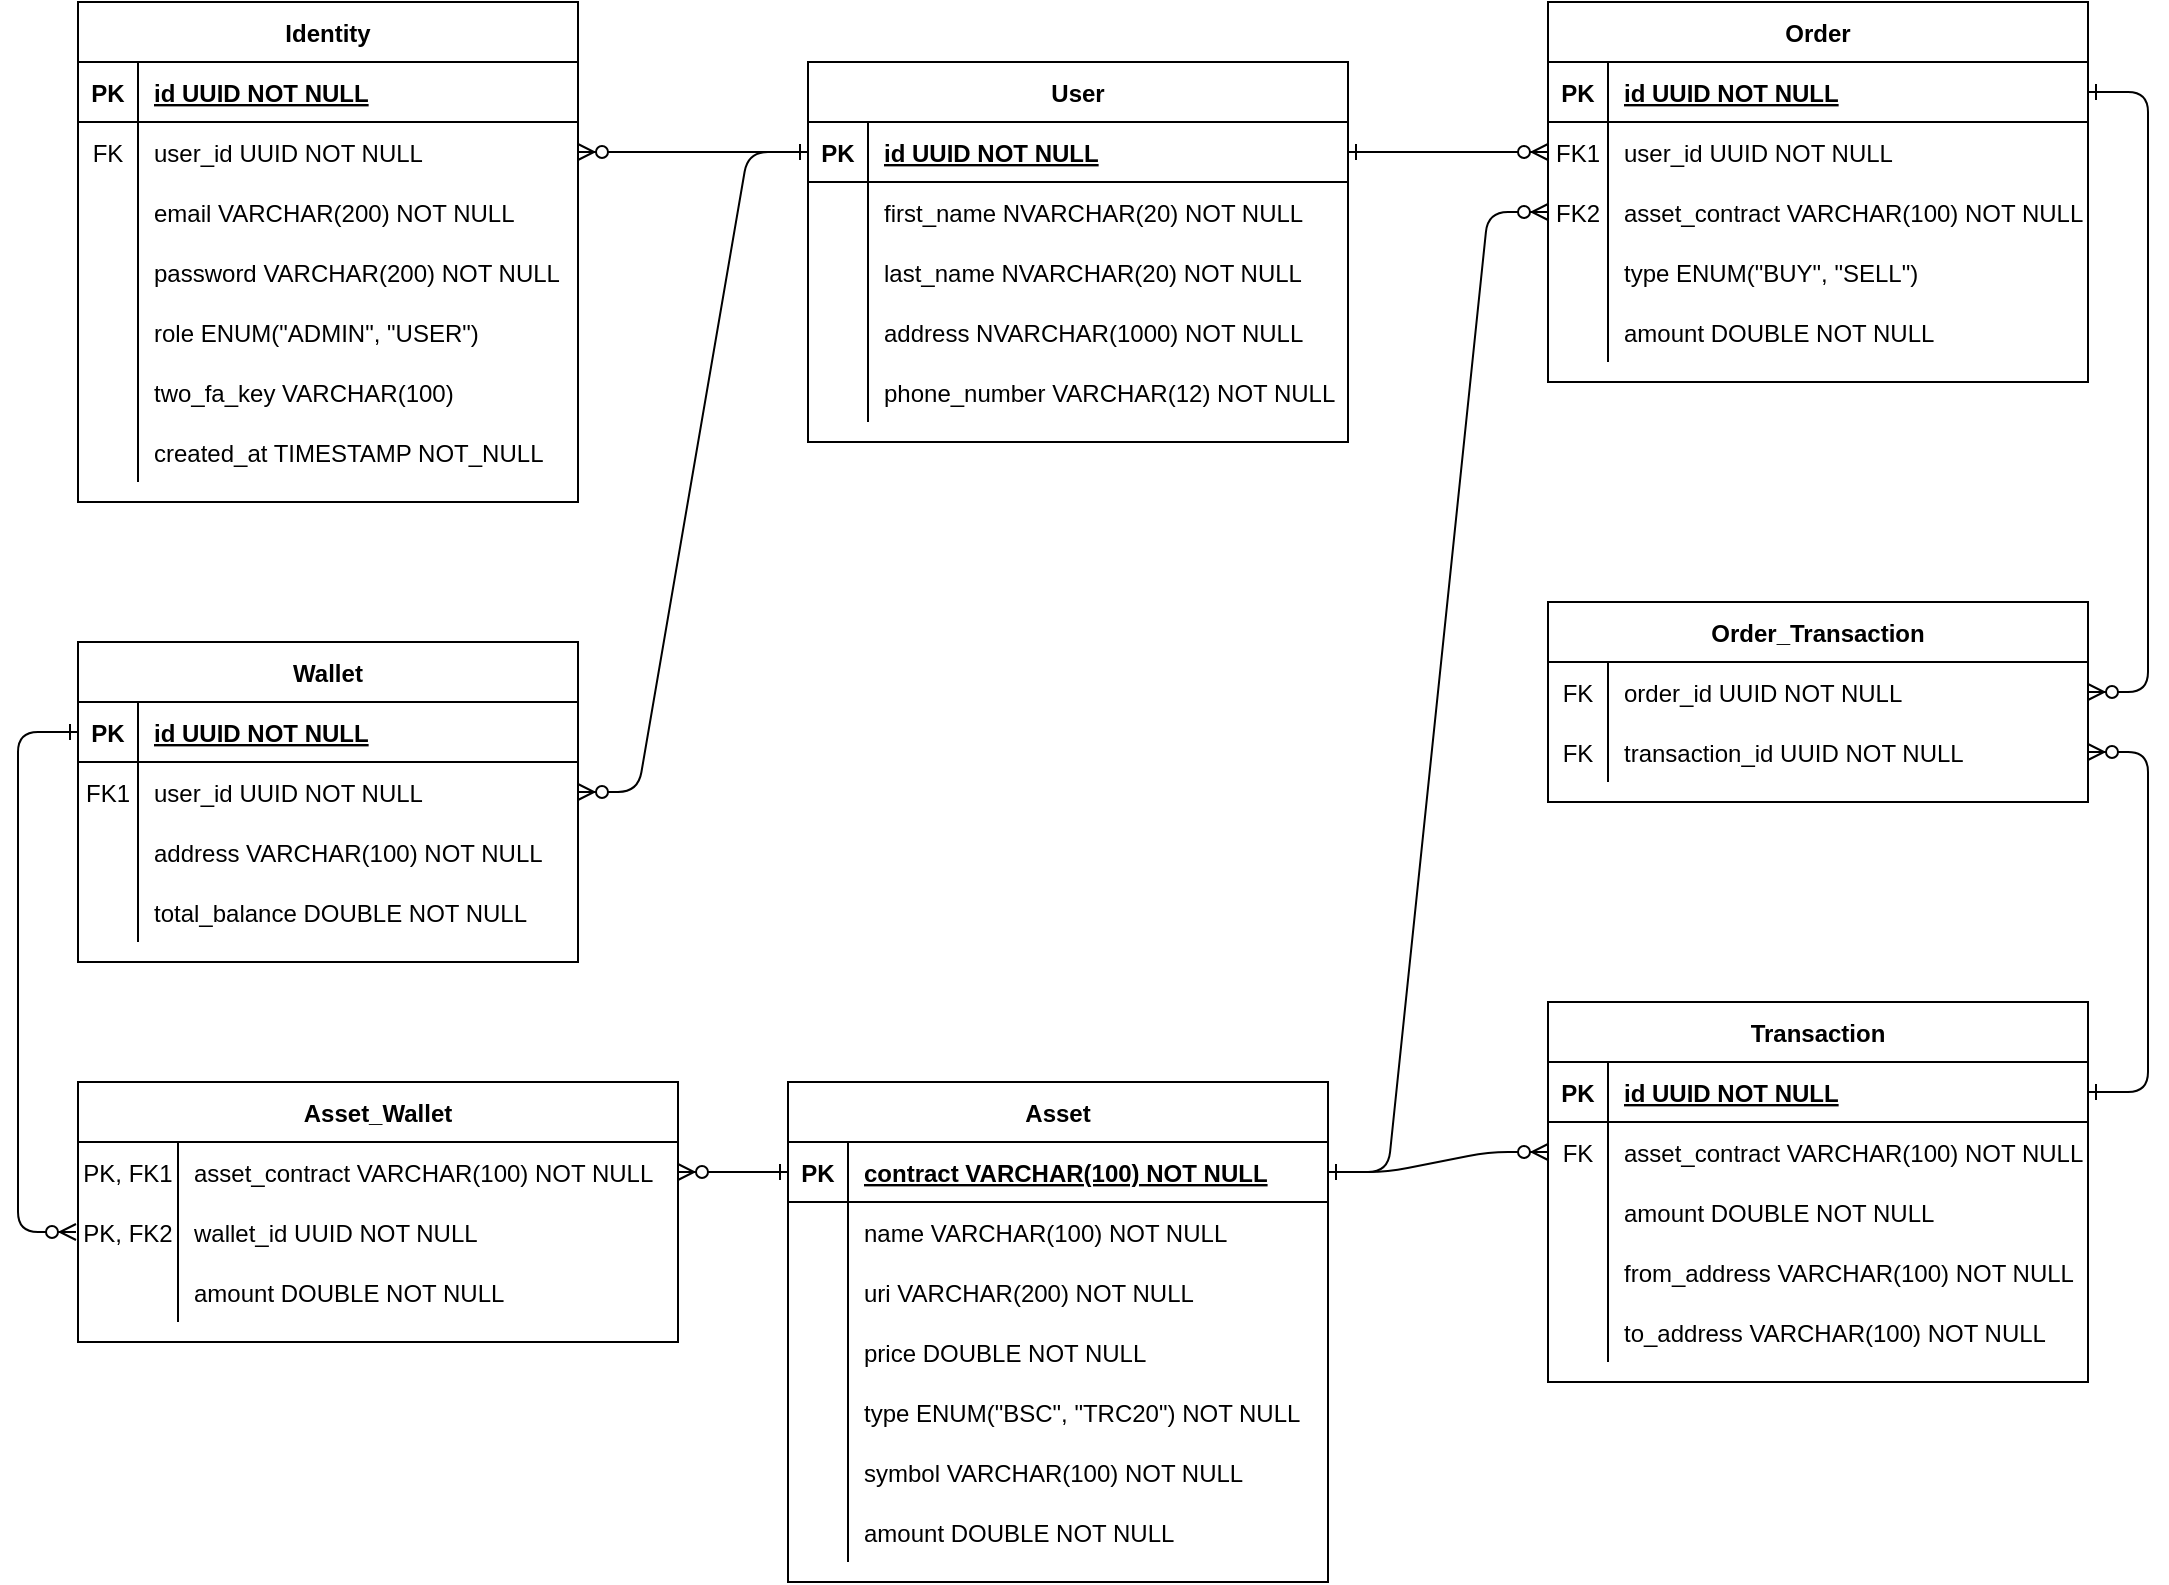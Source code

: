 <mxfile>
    <diagram id="5A-_ABWp1TcTlKL1HXC1" name="Page-1">
        <mxGraphModel dx="2757" dy="1258" grid="1" gridSize="10" guides="1" tooltips="1" connect="1" arrows="1" fold="1" page="1" pageScale="1" pageWidth="850" pageHeight="1100" math="0" shadow="0">
            <root>
                <mxCell id="0"/>
                <mxCell id="1" parent="0"/>
                <mxCell id="4" value="User" style="shape=table;startSize=30;container=1;collapsible=1;childLayout=tableLayout;fixedRows=1;rowLines=0;fontStyle=1;align=center;resizeLast=1;" parent="1" vertex="1">
                    <mxGeometry x="-125" y="100" width="270" height="190" as="geometry"/>
                </mxCell>
                <mxCell id="5" value="" style="shape=partialRectangle;collapsible=0;dropTarget=0;pointerEvents=0;fillColor=none;points=[[0,0.5],[1,0.5]];portConstraint=eastwest;top=0;left=0;right=0;bottom=1;" parent="4" vertex="1">
                    <mxGeometry y="30" width="270" height="30" as="geometry"/>
                </mxCell>
                <mxCell id="6" value="PK" style="shape=partialRectangle;overflow=hidden;connectable=0;fillColor=none;top=0;left=0;bottom=0;right=0;fontStyle=1;" parent="5" vertex="1">
                    <mxGeometry width="30" height="30" as="geometry"/>
                </mxCell>
                <mxCell id="7" value="id UUID NOT NULL " style="shape=partialRectangle;overflow=hidden;connectable=0;fillColor=none;top=0;left=0;bottom=0;right=0;align=left;spacingLeft=6;fontStyle=5;" parent="5" vertex="1">
                    <mxGeometry x="30" width="240" height="30" as="geometry"/>
                </mxCell>
                <mxCell id="11" value="" style="shape=partialRectangle;collapsible=0;dropTarget=0;pointerEvents=0;fillColor=none;points=[[0,0.5],[1,0.5]];portConstraint=eastwest;top=0;left=0;right=0;bottom=0;" parent="4" vertex="1">
                    <mxGeometry y="60" width="270" height="30" as="geometry"/>
                </mxCell>
                <mxCell id="12" value="" style="shape=partialRectangle;overflow=hidden;connectable=0;fillColor=none;top=0;left=0;bottom=0;right=0;" parent="11" vertex="1">
                    <mxGeometry width="30" height="30" as="geometry"/>
                </mxCell>
                <mxCell id="13" value="first_name NVARCHAR(20) NOT NULL" style="shape=partialRectangle;overflow=hidden;connectable=0;fillColor=none;top=0;left=0;bottom=0;right=0;align=left;spacingLeft=6;" parent="11" vertex="1">
                    <mxGeometry x="30" width="240" height="30" as="geometry"/>
                </mxCell>
                <mxCell id="40" value="" style="shape=partialRectangle;collapsible=0;dropTarget=0;pointerEvents=0;fillColor=none;points=[[0,0.5],[1,0.5]];portConstraint=eastwest;top=0;left=0;right=0;bottom=0;" parent="4" vertex="1">
                    <mxGeometry y="90" width="270" height="30" as="geometry"/>
                </mxCell>
                <mxCell id="41" value="" style="shape=partialRectangle;overflow=hidden;connectable=0;fillColor=none;top=0;left=0;bottom=0;right=0;" parent="40" vertex="1">
                    <mxGeometry width="30" height="30" as="geometry"/>
                </mxCell>
                <mxCell id="42" value="last_name NVARCHAR(20) NOT NULL" style="shape=partialRectangle;overflow=hidden;connectable=0;fillColor=none;top=0;left=0;bottom=0;right=0;align=left;spacingLeft=6;" parent="40" vertex="1">
                    <mxGeometry x="30" width="240" height="30" as="geometry"/>
                </mxCell>
                <mxCell id="43" value="" style="shape=partialRectangle;collapsible=0;dropTarget=0;pointerEvents=0;fillColor=none;points=[[0,0.5],[1,0.5]];portConstraint=eastwest;top=0;left=0;right=0;bottom=0;" parent="4" vertex="1">
                    <mxGeometry y="120" width="270" height="30" as="geometry"/>
                </mxCell>
                <mxCell id="44" value="" style="shape=partialRectangle;overflow=hidden;connectable=0;fillColor=none;top=0;left=0;bottom=0;right=0;" parent="43" vertex="1">
                    <mxGeometry width="30" height="30" as="geometry"/>
                </mxCell>
                <mxCell id="45" value="address NVARCHAR(1000) NOT NULL" style="shape=partialRectangle;overflow=hidden;connectable=0;fillColor=none;top=0;left=0;bottom=0;right=0;align=left;spacingLeft=6;" parent="43" vertex="1">
                    <mxGeometry x="30" width="240" height="30" as="geometry"/>
                </mxCell>
                <mxCell id="46" value="" style="shape=partialRectangle;collapsible=0;dropTarget=0;pointerEvents=0;fillColor=none;points=[[0,0.5],[1,0.5]];portConstraint=eastwest;top=0;left=0;right=0;bottom=0;" parent="4" vertex="1">
                    <mxGeometry y="150" width="270" height="30" as="geometry"/>
                </mxCell>
                <mxCell id="47" value="" style="shape=partialRectangle;overflow=hidden;connectable=0;fillColor=none;top=0;left=0;bottom=0;right=0;" parent="46" vertex="1">
                    <mxGeometry width="30" height="30" as="geometry"/>
                </mxCell>
                <mxCell id="48" value="phone_number VARCHAR(12) NOT NULL" style="shape=partialRectangle;overflow=hidden;connectable=0;fillColor=none;top=0;left=0;bottom=0;right=0;align=left;spacingLeft=6;" parent="46" vertex="1">
                    <mxGeometry x="30" width="240" height="30" as="geometry"/>
                </mxCell>
                <mxCell id="14" value="Wallet" style="shape=table;startSize=30;container=1;collapsible=1;childLayout=tableLayout;fixedRows=1;rowLines=0;fontStyle=1;align=center;resizeLast=1;" parent="1" vertex="1">
                    <mxGeometry x="-490" y="390" width="250" height="160" as="geometry"/>
                </mxCell>
                <mxCell id="15" value="" style="shape=partialRectangle;collapsible=0;dropTarget=0;pointerEvents=0;fillColor=none;points=[[0,0.5],[1,0.5]];portConstraint=eastwest;top=0;left=0;right=0;bottom=1;" parent="14" vertex="1">
                    <mxGeometry y="30" width="250" height="30" as="geometry"/>
                </mxCell>
                <mxCell id="16" value="PK" style="shape=partialRectangle;overflow=hidden;connectable=0;fillColor=none;top=0;left=0;bottom=0;right=0;fontStyle=1;" parent="15" vertex="1">
                    <mxGeometry width="30" height="30" as="geometry"/>
                </mxCell>
                <mxCell id="17" value="id UUID NOT NULL" style="shape=partialRectangle;overflow=hidden;connectable=0;fillColor=none;top=0;left=0;bottom=0;right=0;align=left;spacingLeft=6;fontStyle=5;" parent="15" vertex="1">
                    <mxGeometry x="30" width="220" height="30" as="geometry"/>
                </mxCell>
                <mxCell id="52" value="" style="shape=partialRectangle;collapsible=0;dropTarget=0;pointerEvents=0;fillColor=none;points=[[0,0.5],[1,0.5]];portConstraint=eastwest;top=0;left=0;right=0;bottom=0;" parent="14" vertex="1">
                    <mxGeometry y="60" width="250" height="30" as="geometry"/>
                </mxCell>
                <mxCell id="53" value="FK1" style="shape=partialRectangle;overflow=hidden;connectable=0;fillColor=none;top=0;left=0;bottom=0;right=0;" parent="52" vertex="1">
                    <mxGeometry width="30" height="30" as="geometry"/>
                </mxCell>
                <mxCell id="54" value="user_id UUID NOT NULL" style="shape=partialRectangle;overflow=hidden;connectable=0;fillColor=none;top=0;left=0;bottom=0;right=0;align=left;spacingLeft=6;" parent="52" vertex="1">
                    <mxGeometry x="30" width="220" height="30" as="geometry"/>
                </mxCell>
                <mxCell id="18" value="" style="shape=partialRectangle;collapsible=0;dropTarget=0;pointerEvents=0;fillColor=none;points=[[0,0.5],[1,0.5]];portConstraint=eastwest;top=0;left=0;right=0;bottom=0;" parent="14" vertex="1">
                    <mxGeometry y="90" width="250" height="30" as="geometry"/>
                </mxCell>
                <mxCell id="19" value="" style="shape=partialRectangle;overflow=hidden;connectable=0;fillColor=none;top=0;left=0;bottom=0;right=0;" parent="18" vertex="1">
                    <mxGeometry width="30" height="30" as="geometry"/>
                </mxCell>
                <mxCell id="20" value="address VARCHAR(100) NOT NULL" style="shape=partialRectangle;overflow=hidden;connectable=0;fillColor=none;top=0;left=0;bottom=0;right=0;align=left;spacingLeft=6;" parent="18" vertex="1">
                    <mxGeometry x="30" width="220" height="30" as="geometry"/>
                </mxCell>
                <mxCell id="21" value="" style="shape=partialRectangle;collapsible=0;dropTarget=0;pointerEvents=0;fillColor=none;points=[[0,0.5],[1,0.5]];portConstraint=eastwest;top=0;left=0;right=0;bottom=0;" parent="14" vertex="1">
                    <mxGeometry y="120" width="250" height="30" as="geometry"/>
                </mxCell>
                <mxCell id="22" value="" style="shape=partialRectangle;overflow=hidden;connectable=0;fillColor=none;top=0;left=0;bottom=0;right=0;" parent="21" vertex="1">
                    <mxGeometry width="30" height="30" as="geometry"/>
                </mxCell>
                <mxCell id="23" value="total_balance DOUBLE NOT NULL" style="shape=partialRectangle;overflow=hidden;connectable=0;fillColor=none;top=0;left=0;bottom=0;right=0;align=left;spacingLeft=6;" parent="21" vertex="1">
                    <mxGeometry x="30" width="220" height="30" as="geometry"/>
                </mxCell>
                <mxCell id="24" value="Identity" style="shape=table;startSize=30;container=1;collapsible=1;childLayout=tableLayout;fixedRows=1;rowLines=0;fontStyle=1;align=center;resizeLast=1;" parent="1" vertex="1">
                    <mxGeometry x="-490" y="70" width="250" height="250" as="geometry">
                        <mxRectangle x="120" y="120" width="80" height="30" as="alternateBounds"/>
                    </mxGeometry>
                </mxCell>
                <mxCell id="25" value="" style="shape=partialRectangle;collapsible=0;dropTarget=0;pointerEvents=0;fillColor=none;points=[[0,0.5],[1,0.5]];portConstraint=eastwest;top=0;left=0;right=0;bottom=1;" parent="24" vertex="1">
                    <mxGeometry y="30" width="250" height="30" as="geometry"/>
                </mxCell>
                <mxCell id="26" value="PK" style="shape=partialRectangle;overflow=hidden;connectable=0;fillColor=none;top=0;left=0;bottom=0;right=0;fontStyle=1;" parent="25" vertex="1">
                    <mxGeometry width="30" height="30" as="geometry"/>
                </mxCell>
                <mxCell id="27" value="id UUID NOT NULL " style="shape=partialRectangle;overflow=hidden;connectable=0;fillColor=none;top=0;left=0;bottom=0;right=0;align=left;spacingLeft=6;fontStyle=5;" parent="25" vertex="1">
                    <mxGeometry x="30" width="220" height="30" as="geometry"/>
                </mxCell>
                <mxCell id="28" value="" style="shape=partialRectangle;collapsible=0;dropTarget=0;pointerEvents=0;fillColor=none;points=[[0,0.5],[1,0.5]];portConstraint=eastwest;top=0;left=0;right=0;bottom=0;" parent="24" vertex="1">
                    <mxGeometry y="60" width="250" height="30" as="geometry"/>
                </mxCell>
                <mxCell id="29" value="FK" style="shape=partialRectangle;overflow=hidden;connectable=0;fillColor=none;top=0;left=0;bottom=0;right=0;" parent="28" vertex="1">
                    <mxGeometry width="30" height="30" as="geometry"/>
                </mxCell>
                <mxCell id="30" value="user_id UUID NOT NULL" style="shape=partialRectangle;overflow=hidden;connectable=0;fillColor=none;top=0;left=0;bottom=0;right=0;align=left;spacingLeft=6;" parent="28" vertex="1">
                    <mxGeometry x="30" width="220" height="30" as="geometry"/>
                </mxCell>
                <mxCell id="37" value="" style="shape=partialRectangle;collapsible=0;dropTarget=0;pointerEvents=0;fillColor=none;points=[[0,0.5],[1,0.5]];portConstraint=eastwest;top=0;left=0;right=0;bottom=0;" parent="24" vertex="1">
                    <mxGeometry y="90" width="250" height="30" as="geometry"/>
                </mxCell>
                <mxCell id="38" value="" style="shape=partialRectangle;overflow=hidden;connectable=0;fillColor=none;top=0;left=0;bottom=0;right=0;" parent="37" vertex="1">
                    <mxGeometry width="30" height="30" as="geometry"/>
                </mxCell>
                <mxCell id="39" value="email VARCHAR(200) NOT NULL" style="shape=partialRectangle;overflow=hidden;connectable=0;fillColor=none;top=0;left=0;bottom=0;right=0;align=left;spacingLeft=6;" parent="37" vertex="1">
                    <mxGeometry x="30" width="220" height="30" as="geometry"/>
                </mxCell>
                <mxCell id="31" value="" style="shape=partialRectangle;collapsible=0;dropTarget=0;pointerEvents=0;fillColor=none;points=[[0,0.5],[1,0.5]];portConstraint=eastwest;top=0;left=0;right=0;bottom=0;" parent="24" vertex="1">
                    <mxGeometry y="120" width="250" height="30" as="geometry"/>
                </mxCell>
                <mxCell id="32" value="" style="shape=partialRectangle;overflow=hidden;connectable=0;fillColor=none;top=0;left=0;bottom=0;right=0;" parent="31" vertex="1">
                    <mxGeometry width="30" height="30" as="geometry"/>
                </mxCell>
                <mxCell id="33" value="password VARCHAR(200) NOT NULL" style="shape=partialRectangle;overflow=hidden;connectable=0;fillColor=none;top=0;left=0;bottom=0;right=0;align=left;spacingLeft=6;" parent="31" vertex="1">
                    <mxGeometry x="30" width="220" height="30" as="geometry"/>
                </mxCell>
                <mxCell id="34" value="" style="shape=partialRectangle;collapsible=0;dropTarget=0;pointerEvents=0;fillColor=none;points=[[0,0.5],[1,0.5]];portConstraint=eastwest;top=0;left=0;right=0;bottom=0;" parent="24" vertex="1">
                    <mxGeometry y="150" width="250" height="30" as="geometry"/>
                </mxCell>
                <mxCell id="35" value="" style="shape=partialRectangle;overflow=hidden;connectable=0;fillColor=none;top=0;left=0;bottom=0;right=0;" parent="34" vertex="1">
                    <mxGeometry width="30" height="30" as="geometry"/>
                </mxCell>
                <mxCell id="36" value="role ENUM(&quot;ADMIN&quot;, &quot;USER&quot;)" style="shape=partialRectangle;overflow=hidden;connectable=0;fillColor=none;top=0;left=0;bottom=0;right=0;align=left;spacingLeft=6;" parent="34" vertex="1">
                    <mxGeometry x="30" width="220" height="30" as="geometry"/>
                </mxCell>
                <mxCell id="UGDenSWwep8KEMiG0v0J-37" value="" style="shape=partialRectangle;collapsible=0;dropTarget=0;pointerEvents=0;fillColor=none;points=[[0,0.5],[1,0.5]];portConstraint=eastwest;top=0;left=0;right=0;bottom=0;" parent="24" vertex="1">
                    <mxGeometry y="180" width="250" height="30" as="geometry"/>
                </mxCell>
                <mxCell id="UGDenSWwep8KEMiG0v0J-38" value="" style="shape=partialRectangle;overflow=hidden;connectable=0;fillColor=none;top=0;left=0;bottom=0;right=0;" parent="UGDenSWwep8KEMiG0v0J-37" vertex="1">
                    <mxGeometry width="30" height="30" as="geometry"/>
                </mxCell>
                <mxCell id="UGDenSWwep8KEMiG0v0J-39" value="two_fa_key VARCHAR(100)" style="shape=partialRectangle;overflow=hidden;connectable=0;fillColor=none;top=0;left=0;bottom=0;right=0;align=left;spacingLeft=6;" parent="UGDenSWwep8KEMiG0v0J-37" vertex="1">
                    <mxGeometry x="30" width="220" height="30" as="geometry"/>
                </mxCell>
                <mxCell id="UGDenSWwep8KEMiG0v0J-101" value="" style="shape=partialRectangle;collapsible=0;dropTarget=0;pointerEvents=0;fillColor=none;points=[[0,0.5],[1,0.5]];portConstraint=eastwest;top=0;left=0;right=0;bottom=0;" parent="24" vertex="1">
                    <mxGeometry y="210" width="250" height="30" as="geometry"/>
                </mxCell>
                <mxCell id="UGDenSWwep8KEMiG0v0J-102" value="" style="shape=partialRectangle;overflow=hidden;connectable=0;fillColor=none;top=0;left=0;bottom=0;right=0;" parent="UGDenSWwep8KEMiG0v0J-101" vertex="1">
                    <mxGeometry width="30" height="30" as="geometry"/>
                </mxCell>
                <mxCell id="UGDenSWwep8KEMiG0v0J-103" value="created_at TIMESTAMP NOT_NULL" style="shape=partialRectangle;overflow=hidden;connectable=0;fillColor=none;top=0;left=0;bottom=0;right=0;align=left;spacingLeft=6;" parent="UGDenSWwep8KEMiG0v0J-101" vertex="1">
                    <mxGeometry x="30" width="220" height="30" as="geometry"/>
                </mxCell>
                <mxCell id="2" value="" style="edgeStyle=entityRelationEdgeStyle;endArrow=ERzeroToMany;startArrow=ERone;endFill=1;startFill=0;entryX=1;entryY=0.5;entryDx=0;entryDy=0;exitX=0;exitY=0.5;exitDx=0;exitDy=0;" parent="1" source="5" target="28" edge="1">
                    <mxGeometry width="100" height="100" relative="1" as="geometry">
                        <mxPoint x="245" y="720" as="sourcePoint"/>
                        <mxPoint x="345" y="620" as="targetPoint"/>
                    </mxGeometry>
                </mxCell>
                <mxCell id="UGDenSWwep8KEMiG0v0J-54" value="Asset" style="shape=table;startSize=30;container=1;collapsible=1;childLayout=tableLayout;fixedRows=1;rowLines=0;fontStyle=1;align=center;resizeLast=1;" parent="1" vertex="1">
                    <mxGeometry x="-135" y="610" width="270" height="250" as="geometry"/>
                </mxCell>
                <mxCell id="UGDenSWwep8KEMiG0v0J-55" value="" style="shape=partialRectangle;collapsible=0;dropTarget=0;pointerEvents=0;fillColor=none;points=[[0,0.5],[1,0.5]];portConstraint=eastwest;top=0;left=0;right=0;bottom=1;" parent="UGDenSWwep8KEMiG0v0J-54" vertex="1">
                    <mxGeometry y="30" width="270" height="30" as="geometry"/>
                </mxCell>
                <mxCell id="UGDenSWwep8KEMiG0v0J-56" value="PK" style="shape=partialRectangle;overflow=hidden;connectable=0;fillColor=none;top=0;left=0;bottom=0;right=0;fontStyle=1;" parent="UGDenSWwep8KEMiG0v0J-55" vertex="1">
                    <mxGeometry width="30" height="30" as="geometry"/>
                </mxCell>
                <mxCell id="UGDenSWwep8KEMiG0v0J-57" value="contract VARCHAR(100) NOT NULL" style="shape=partialRectangle;overflow=hidden;connectable=0;fillColor=none;top=0;left=0;bottom=0;right=0;align=left;spacingLeft=6;fontStyle=5;" parent="UGDenSWwep8KEMiG0v0J-55" vertex="1">
                    <mxGeometry x="30" width="240" height="30" as="geometry"/>
                </mxCell>
                <mxCell id="UGDenSWwep8KEMiG0v0J-61" value="" style="shape=partialRectangle;collapsible=0;dropTarget=0;pointerEvents=0;fillColor=none;points=[[0,0.5],[1,0.5]];portConstraint=eastwest;top=0;left=0;right=0;bottom=0;" parent="UGDenSWwep8KEMiG0v0J-54" vertex="1">
                    <mxGeometry y="60" width="270" height="30" as="geometry"/>
                </mxCell>
                <mxCell id="UGDenSWwep8KEMiG0v0J-62" value="" style="shape=partialRectangle;overflow=hidden;connectable=0;fillColor=none;top=0;left=0;bottom=0;right=0;" parent="UGDenSWwep8KEMiG0v0J-61" vertex="1">
                    <mxGeometry width="30" height="30" as="geometry"/>
                </mxCell>
                <mxCell id="UGDenSWwep8KEMiG0v0J-63" value="name VARCHAR(100) NOT NULL" style="shape=partialRectangle;overflow=hidden;connectable=0;fillColor=none;top=0;left=0;bottom=0;right=0;align=left;spacingLeft=6;" parent="UGDenSWwep8KEMiG0v0J-61" vertex="1">
                    <mxGeometry x="30" width="240" height="30" as="geometry"/>
                </mxCell>
                <mxCell id="UGDenSWwep8KEMiG0v0J-64" value="" style="shape=partialRectangle;collapsible=0;dropTarget=0;pointerEvents=0;fillColor=none;points=[[0,0.5],[1,0.5]];portConstraint=eastwest;top=0;left=0;right=0;bottom=0;" parent="UGDenSWwep8KEMiG0v0J-54" vertex="1">
                    <mxGeometry y="90" width="270" height="30" as="geometry"/>
                </mxCell>
                <mxCell id="UGDenSWwep8KEMiG0v0J-65" value="" style="shape=partialRectangle;overflow=hidden;connectable=0;fillColor=none;top=0;left=0;bottom=0;right=0;" parent="UGDenSWwep8KEMiG0v0J-64" vertex="1">
                    <mxGeometry width="30" height="30" as="geometry"/>
                </mxCell>
                <mxCell id="UGDenSWwep8KEMiG0v0J-66" value="uri VARCHAR(200) NOT NULL" style="shape=partialRectangle;overflow=hidden;connectable=0;fillColor=none;top=0;left=0;bottom=0;right=0;align=left;spacingLeft=6;" parent="UGDenSWwep8KEMiG0v0J-64" vertex="1">
                    <mxGeometry x="30" width="240" height="30" as="geometry"/>
                </mxCell>
                <mxCell id="UGDenSWwep8KEMiG0v0J-67" value="" style="shape=partialRectangle;collapsible=0;dropTarget=0;pointerEvents=0;fillColor=none;points=[[0,0.5],[1,0.5]];portConstraint=eastwest;top=0;left=0;right=0;bottom=0;" parent="UGDenSWwep8KEMiG0v0J-54" vertex="1">
                    <mxGeometry y="120" width="270" height="30" as="geometry"/>
                </mxCell>
                <mxCell id="UGDenSWwep8KEMiG0v0J-68" value="" style="shape=partialRectangle;overflow=hidden;connectable=0;fillColor=none;top=0;left=0;bottom=0;right=0;" parent="UGDenSWwep8KEMiG0v0J-67" vertex="1">
                    <mxGeometry width="30" height="30" as="geometry"/>
                </mxCell>
                <mxCell id="UGDenSWwep8KEMiG0v0J-69" value="price DOUBLE NOT NULL" style="shape=partialRectangle;overflow=hidden;connectable=0;fillColor=none;top=0;left=0;bottom=0;right=0;align=left;spacingLeft=6;" parent="UGDenSWwep8KEMiG0v0J-67" vertex="1">
                    <mxGeometry x="30" width="240" height="30" as="geometry"/>
                </mxCell>
                <mxCell id="UGDenSWwep8KEMiG0v0J-70" value="" style="shape=partialRectangle;collapsible=0;dropTarget=0;pointerEvents=0;fillColor=none;points=[[0,0.5],[1,0.5]];portConstraint=eastwest;top=0;left=0;right=0;bottom=0;" parent="UGDenSWwep8KEMiG0v0J-54" vertex="1">
                    <mxGeometry y="150" width="270" height="30" as="geometry"/>
                </mxCell>
                <mxCell id="UGDenSWwep8KEMiG0v0J-71" value="" style="shape=partialRectangle;overflow=hidden;connectable=0;fillColor=none;top=0;left=0;bottom=0;right=0;" parent="UGDenSWwep8KEMiG0v0J-70" vertex="1">
                    <mxGeometry width="30" height="30" as="geometry"/>
                </mxCell>
                <mxCell id="UGDenSWwep8KEMiG0v0J-72" value="type ENUM(&quot;BSC&quot;, &quot;TRC20&quot;) NOT NULL" style="shape=partialRectangle;overflow=hidden;connectable=0;fillColor=none;top=0;left=0;bottom=0;right=0;align=left;spacingLeft=6;" parent="UGDenSWwep8KEMiG0v0J-70" vertex="1">
                    <mxGeometry x="30" width="240" height="30" as="geometry"/>
                </mxCell>
                <mxCell id="UGDenSWwep8KEMiG0v0J-73" value="" style="shape=partialRectangle;collapsible=0;dropTarget=0;pointerEvents=0;fillColor=none;points=[[0,0.5],[1,0.5]];portConstraint=eastwest;top=0;left=0;right=0;bottom=0;" parent="UGDenSWwep8KEMiG0v0J-54" vertex="1">
                    <mxGeometry y="180" width="270" height="30" as="geometry"/>
                </mxCell>
                <mxCell id="UGDenSWwep8KEMiG0v0J-74" value="" style="shape=partialRectangle;overflow=hidden;connectable=0;fillColor=none;top=0;left=0;bottom=0;right=0;" parent="UGDenSWwep8KEMiG0v0J-73" vertex="1">
                    <mxGeometry width="30" height="30" as="geometry"/>
                </mxCell>
                <mxCell id="UGDenSWwep8KEMiG0v0J-75" value="symbol VARCHAR(100) NOT NULL" style="shape=partialRectangle;overflow=hidden;connectable=0;fillColor=none;top=0;left=0;bottom=0;right=0;align=left;spacingLeft=6;" parent="UGDenSWwep8KEMiG0v0J-73" vertex="1">
                    <mxGeometry x="30" width="240" height="30" as="geometry"/>
                </mxCell>
                <mxCell id="UGDenSWwep8KEMiG0v0J-76" value="" style="shape=partialRectangle;collapsible=0;dropTarget=0;pointerEvents=0;fillColor=none;points=[[0,0.5],[1,0.5]];portConstraint=eastwest;top=0;left=0;right=0;bottom=0;" parent="UGDenSWwep8KEMiG0v0J-54" vertex="1">
                    <mxGeometry y="210" width="270" height="30" as="geometry"/>
                </mxCell>
                <mxCell id="UGDenSWwep8KEMiG0v0J-77" value="" style="shape=partialRectangle;overflow=hidden;connectable=0;fillColor=none;top=0;left=0;bottom=0;right=0;" parent="UGDenSWwep8KEMiG0v0J-76" vertex="1">
                    <mxGeometry width="30" height="30" as="geometry"/>
                </mxCell>
                <mxCell id="UGDenSWwep8KEMiG0v0J-78" value="amount DOUBLE NOT NULL" style="shape=partialRectangle;overflow=hidden;connectable=0;fillColor=none;top=0;left=0;bottom=0;right=0;align=left;spacingLeft=6;" parent="UGDenSWwep8KEMiG0v0J-76" vertex="1">
                    <mxGeometry x="30" width="240" height="30" as="geometry"/>
                </mxCell>
                <mxCell id="62" value="Asset_Wallet" style="shape=table;startSize=30;container=1;collapsible=1;childLayout=tableLayout;fixedRows=1;rowLines=0;fontStyle=1;align=center;resizeLast=1;" parent="1" vertex="1">
                    <mxGeometry x="-490" y="610" width="300" height="130" as="geometry"/>
                </mxCell>
                <mxCell id="69" value="" style="shape=partialRectangle;collapsible=0;dropTarget=0;pointerEvents=0;fillColor=none;points=[[0,0.5],[1,0.5]];portConstraint=eastwest;top=0;left=0;right=0;bottom=0;" parent="62" vertex="1">
                    <mxGeometry y="30" width="300" height="30" as="geometry"/>
                </mxCell>
                <mxCell id="70" value="PK, FK1" style="shape=partialRectangle;overflow=hidden;connectable=0;fillColor=none;top=0;left=0;bottom=0;right=0;" parent="69" vertex="1">
                    <mxGeometry width="50" height="30" as="geometry"/>
                </mxCell>
                <mxCell id="71" value="asset_contract VARCHAR(100) NOT NULL" style="shape=partialRectangle;overflow=hidden;connectable=0;fillColor=none;top=0;left=0;bottom=0;right=0;align=left;spacingLeft=6;" parent="69" vertex="1">
                    <mxGeometry x="50" width="250" height="30" as="geometry"/>
                </mxCell>
                <mxCell id="72" value="" style="shape=partialRectangle;collapsible=0;dropTarget=0;pointerEvents=0;fillColor=none;points=[[0,0.5],[1,0.5]];portConstraint=eastwest;top=0;left=0;right=0;bottom=0;strokeWidth=1;perimeterSpacing=1;" parent="62" vertex="1">
                    <mxGeometry y="60" width="300" height="30" as="geometry"/>
                </mxCell>
                <mxCell id="73" value="PK, FK2" style="shape=partialRectangle;overflow=hidden;connectable=0;fillColor=none;top=0;left=0;bottom=0;right=0;" parent="72" vertex="1">
                    <mxGeometry width="50" height="30" as="geometry"/>
                </mxCell>
                <mxCell id="74" value="wallet_id UUID NOT NULL" style="shape=partialRectangle;overflow=hidden;connectable=0;fillColor=none;top=0;left=0;bottom=0;right=0;align=left;spacingLeft=6;" parent="72" vertex="1">
                    <mxGeometry x="50" width="250" height="30" as="geometry"/>
                </mxCell>
                <mxCell id="66" value="" style="shape=partialRectangle;collapsible=0;dropTarget=0;pointerEvents=0;fillColor=none;points=[[0,0.5],[1,0.5]];portConstraint=eastwest;top=0;left=0;right=0;bottom=0;" parent="62" vertex="1">
                    <mxGeometry y="90" width="300" height="30" as="geometry"/>
                </mxCell>
                <mxCell id="67" value="" style="shape=partialRectangle;overflow=hidden;connectable=0;fillColor=none;top=0;left=0;bottom=0;right=0;" parent="66" vertex="1">
                    <mxGeometry width="50" height="30" as="geometry"/>
                </mxCell>
                <mxCell id="68" value="amount DOUBLE NOT NULL" style="shape=partialRectangle;overflow=hidden;connectable=0;fillColor=none;top=0;left=0;bottom=0;right=0;align=left;spacingLeft=6;" parent="66" vertex="1">
                    <mxGeometry x="50" width="250" height="30" as="geometry"/>
                </mxCell>
                <mxCell id="80" value="" style="edgeStyle=entityRelationEdgeStyle;endArrow=ERzeroToMany;startArrow=ERone;endFill=1;startFill=0;exitX=0;exitY=0.5;exitDx=0;exitDy=0;" parent="1" source="UGDenSWwep8KEMiG0v0J-55" target="69" edge="1">
                    <mxGeometry width="100" height="100" relative="1" as="geometry">
                        <mxPoint x="635" y="175" as="sourcePoint"/>
                        <mxPoint x="615" y="515" as="targetPoint"/>
                    </mxGeometry>
                </mxCell>
                <mxCell id="81" value="" style="edgeStyle=elbowEdgeStyle;endArrow=ERzeroToMany;startArrow=ERone;endFill=1;startFill=0;entryX=0;entryY=0.5;entryDx=0;entryDy=0;" parent="1" source="15" target="72" edge="1">
                    <mxGeometry width="100" height="100" relative="1" as="geometry">
                        <mxPoint x="-370" y="420" as="sourcePoint"/>
                        <mxPoint x="-410" y="755" as="targetPoint"/>
                        <Array as="points">
                            <mxPoint x="-520" y="560"/>
                        </Array>
                    </mxGeometry>
                </mxCell>
                <mxCell id="UGDenSWwep8KEMiG0v0J-118" value="Order" style="shape=table;startSize=30;container=1;collapsible=1;childLayout=tableLayout;fixedRows=1;rowLines=0;fontStyle=1;align=center;resizeLast=1;" parent="1" vertex="1">
                    <mxGeometry x="245" y="70" width="270" height="190" as="geometry"/>
                </mxCell>
                <mxCell id="UGDenSWwep8KEMiG0v0J-119" value="" style="shape=partialRectangle;collapsible=0;dropTarget=0;pointerEvents=0;fillColor=none;points=[[0,0.5],[1,0.5]];portConstraint=eastwest;top=0;left=0;right=0;bottom=1;" parent="UGDenSWwep8KEMiG0v0J-118" vertex="1">
                    <mxGeometry y="30" width="270" height="30" as="geometry"/>
                </mxCell>
                <mxCell id="UGDenSWwep8KEMiG0v0J-120" value="PK" style="shape=partialRectangle;overflow=hidden;connectable=0;fillColor=none;top=0;left=0;bottom=0;right=0;fontStyle=1;" parent="UGDenSWwep8KEMiG0v0J-119" vertex="1">
                    <mxGeometry width="30" height="30" as="geometry"/>
                </mxCell>
                <mxCell id="UGDenSWwep8KEMiG0v0J-121" value="id UUID NOT NULL " style="shape=partialRectangle;overflow=hidden;connectable=0;fillColor=none;top=0;left=0;bottom=0;right=0;align=left;spacingLeft=6;fontStyle=5;" parent="UGDenSWwep8KEMiG0v0J-119" vertex="1">
                    <mxGeometry x="30" width="240" height="30" as="geometry"/>
                </mxCell>
                <mxCell id="UGDenSWwep8KEMiG0v0J-122" value="" style="shape=partialRectangle;collapsible=0;dropTarget=0;pointerEvents=0;fillColor=none;points=[[0,0.5],[1,0.5]];portConstraint=eastwest;top=0;left=0;right=0;bottom=0;" parent="UGDenSWwep8KEMiG0v0J-118" vertex="1">
                    <mxGeometry y="60" width="270" height="30" as="geometry"/>
                </mxCell>
                <mxCell id="UGDenSWwep8KEMiG0v0J-123" value="FK1" style="shape=partialRectangle;overflow=hidden;connectable=0;fillColor=none;top=0;left=0;bottom=0;right=0;" parent="UGDenSWwep8KEMiG0v0J-122" vertex="1">
                    <mxGeometry width="30" height="30" as="geometry"/>
                </mxCell>
                <mxCell id="UGDenSWwep8KEMiG0v0J-124" value="user_id UUID NOT NULL" style="shape=partialRectangle;overflow=hidden;connectable=0;fillColor=none;top=0;left=0;bottom=0;right=0;align=left;spacingLeft=6;" parent="UGDenSWwep8KEMiG0v0J-122" vertex="1">
                    <mxGeometry x="30" width="240" height="30" as="geometry"/>
                </mxCell>
                <mxCell id="UGDenSWwep8KEMiG0v0J-125" value="" style="shape=partialRectangle;collapsible=0;dropTarget=0;pointerEvents=0;fillColor=none;points=[[0,0.5],[1,0.5]];portConstraint=eastwest;top=0;left=0;right=0;bottom=0;" parent="UGDenSWwep8KEMiG0v0J-118" vertex="1">
                    <mxGeometry y="90" width="270" height="30" as="geometry"/>
                </mxCell>
                <mxCell id="UGDenSWwep8KEMiG0v0J-126" value="FK2" style="shape=partialRectangle;overflow=hidden;connectable=0;fillColor=none;top=0;left=0;bottom=0;right=0;" parent="UGDenSWwep8KEMiG0v0J-125" vertex="1">
                    <mxGeometry width="30" height="30" as="geometry"/>
                </mxCell>
                <mxCell id="UGDenSWwep8KEMiG0v0J-127" value="asset_contract VARCHAR(100) NOT NULL" style="shape=partialRectangle;overflow=hidden;connectable=0;fillColor=none;top=0;left=0;bottom=0;right=0;align=left;spacingLeft=6;" parent="UGDenSWwep8KEMiG0v0J-125" vertex="1">
                    <mxGeometry x="30" width="240" height="30" as="geometry"/>
                </mxCell>
                <mxCell id="UGDenSWwep8KEMiG0v0J-128" value="" style="shape=partialRectangle;collapsible=0;dropTarget=0;pointerEvents=0;fillColor=none;points=[[0,0.5],[1,0.5]];portConstraint=eastwest;top=0;left=0;right=0;bottom=0;" parent="UGDenSWwep8KEMiG0v0J-118" vertex="1">
                    <mxGeometry y="120" width="270" height="30" as="geometry"/>
                </mxCell>
                <mxCell id="UGDenSWwep8KEMiG0v0J-129" value="" style="shape=partialRectangle;overflow=hidden;connectable=0;fillColor=none;top=0;left=0;bottom=0;right=0;" parent="UGDenSWwep8KEMiG0v0J-128" vertex="1">
                    <mxGeometry width="30" height="30" as="geometry"/>
                </mxCell>
                <mxCell id="UGDenSWwep8KEMiG0v0J-130" value="type ENUM(&quot;BUY&quot;, &quot;SELL&quot;)" style="shape=partialRectangle;overflow=hidden;connectable=0;fillColor=none;top=0;left=0;bottom=0;right=0;align=left;spacingLeft=6;" parent="UGDenSWwep8KEMiG0v0J-128" vertex="1">
                    <mxGeometry x="30" width="240" height="30" as="geometry"/>
                </mxCell>
                <mxCell id="UGDenSWwep8KEMiG0v0J-131" value="" style="shape=partialRectangle;collapsible=0;dropTarget=0;pointerEvents=0;fillColor=none;points=[[0,0.5],[1,0.5]];portConstraint=eastwest;top=0;left=0;right=0;bottom=0;" parent="UGDenSWwep8KEMiG0v0J-118" vertex="1">
                    <mxGeometry y="150" width="270" height="30" as="geometry"/>
                </mxCell>
                <mxCell id="UGDenSWwep8KEMiG0v0J-132" value="" style="shape=partialRectangle;overflow=hidden;connectable=0;fillColor=none;top=0;left=0;bottom=0;right=0;" parent="UGDenSWwep8KEMiG0v0J-131" vertex="1">
                    <mxGeometry width="30" height="30" as="geometry"/>
                </mxCell>
                <mxCell id="UGDenSWwep8KEMiG0v0J-133" value="amount DOUBLE NOT NULL" style="shape=partialRectangle;overflow=hidden;connectable=0;fillColor=none;top=0;left=0;bottom=0;right=0;align=left;spacingLeft=6;" parent="UGDenSWwep8KEMiG0v0J-131" vertex="1">
                    <mxGeometry x="30" width="240" height="30" as="geometry"/>
                </mxCell>
                <mxCell id="82" value="" style="edgeStyle=entityRelationEdgeStyle;endArrow=ERzeroToMany;startArrow=ERone;endFill=1;startFill=0;exitX=1;exitY=0.5;exitDx=0;exitDy=0;entryX=0;entryY=0.5;entryDx=0;entryDy=0;" edge="1" parent="1" source="UGDenSWwep8KEMiG0v0J-55" target="UGDenSWwep8KEMiG0v0J-125">
                    <mxGeometry width="100" height="100" relative="1" as="geometry">
                        <mxPoint x="605" y="470" as="sourcePoint"/>
                        <mxPoint x="-55" y="660" as="targetPoint"/>
                    </mxGeometry>
                </mxCell>
                <mxCell id="UGDenSWwep8KEMiG0v0J-134" value="Order_Transaction" style="shape=table;startSize=30;container=1;collapsible=1;childLayout=tableLayout;fixedRows=1;rowLines=0;fontStyle=1;align=center;resizeLast=1;" vertex="1" parent="1">
                    <mxGeometry x="245" y="370" width="270" height="100" as="geometry"/>
                </mxCell>
                <mxCell id="UGDenSWwep8KEMiG0v0J-141" value="" style="shape=partialRectangle;collapsible=0;dropTarget=0;pointerEvents=0;fillColor=none;points=[[0,0.5],[1,0.5]];portConstraint=eastwest;top=0;left=0;right=0;bottom=0;" vertex="1" parent="UGDenSWwep8KEMiG0v0J-134">
                    <mxGeometry y="30" width="270" height="30" as="geometry"/>
                </mxCell>
                <mxCell id="UGDenSWwep8KEMiG0v0J-142" value="FK" style="shape=partialRectangle;overflow=hidden;connectable=0;fillColor=none;top=0;left=0;bottom=0;right=0;" vertex="1" parent="UGDenSWwep8KEMiG0v0J-141">
                    <mxGeometry width="30" height="30" as="geometry"/>
                </mxCell>
                <mxCell id="UGDenSWwep8KEMiG0v0J-143" value="order_id UUID NOT NULL" style="shape=partialRectangle;overflow=hidden;connectable=0;fillColor=none;top=0;left=0;bottom=0;right=0;align=left;spacingLeft=6;" vertex="1" parent="UGDenSWwep8KEMiG0v0J-141">
                    <mxGeometry x="30" width="240" height="30" as="geometry"/>
                </mxCell>
                <mxCell id="UGDenSWwep8KEMiG0v0J-138" value="" style="shape=partialRectangle;collapsible=0;dropTarget=0;pointerEvents=0;fillColor=none;points=[[0,0.5],[1,0.5]];portConstraint=eastwest;top=0;left=0;right=0;bottom=0;" vertex="1" parent="UGDenSWwep8KEMiG0v0J-134">
                    <mxGeometry y="60" width="270" height="30" as="geometry"/>
                </mxCell>
                <mxCell id="UGDenSWwep8KEMiG0v0J-139" value="FK" style="shape=partialRectangle;overflow=hidden;connectable=0;fillColor=none;top=0;left=0;bottom=0;right=0;" vertex="1" parent="UGDenSWwep8KEMiG0v0J-138">
                    <mxGeometry width="30" height="30" as="geometry"/>
                </mxCell>
                <mxCell id="UGDenSWwep8KEMiG0v0J-140" value="transaction_id UUID NOT NULL" style="shape=partialRectangle;overflow=hidden;connectable=0;fillColor=none;top=0;left=0;bottom=0;right=0;align=left;spacingLeft=6;" vertex="1" parent="UGDenSWwep8KEMiG0v0J-138">
                    <mxGeometry x="30" width="240" height="30" as="geometry"/>
                </mxCell>
                <mxCell id="85" value="" style="edgeStyle=entityRelationEdgeStyle;endArrow=ERzeroToMany;startArrow=ERone;endFill=1;startFill=0;exitX=1;exitY=0.5;exitDx=0;exitDy=0;entryX=0;entryY=0.5;entryDx=0;entryDy=0;" edge="1" parent="1" source="5" target="UGDenSWwep8KEMiG0v0J-122">
                    <mxGeometry width="100" height="100" relative="1" as="geometry">
                        <mxPoint x="635" y="540" as="sourcePoint"/>
                        <mxPoint x="435" y="540" as="targetPoint"/>
                    </mxGeometry>
                </mxCell>
                <mxCell id="UGDenSWwep8KEMiG0v0J-150" value="Transaction" style="shape=table;startSize=30;container=1;collapsible=1;childLayout=tableLayout;fixedRows=1;rowLines=0;fontStyle=1;align=center;resizeLast=1;" vertex="1" parent="1">
                    <mxGeometry x="245" y="570" width="270" height="190" as="geometry"/>
                </mxCell>
                <mxCell id="UGDenSWwep8KEMiG0v0J-151" value="" style="shape=partialRectangle;collapsible=0;dropTarget=0;pointerEvents=0;fillColor=none;points=[[0,0.5],[1,0.5]];portConstraint=eastwest;top=0;left=0;right=0;bottom=1;" vertex="1" parent="UGDenSWwep8KEMiG0v0J-150">
                    <mxGeometry y="30" width="270" height="30" as="geometry"/>
                </mxCell>
                <mxCell id="UGDenSWwep8KEMiG0v0J-152" value="PK" style="shape=partialRectangle;overflow=hidden;connectable=0;fillColor=none;top=0;left=0;bottom=0;right=0;fontStyle=1;" vertex="1" parent="UGDenSWwep8KEMiG0v0J-151">
                    <mxGeometry width="30" height="30" as="geometry"/>
                </mxCell>
                <mxCell id="UGDenSWwep8KEMiG0v0J-153" value="id UUID NOT NULL " style="shape=partialRectangle;overflow=hidden;connectable=0;fillColor=none;top=0;left=0;bottom=0;right=0;align=left;spacingLeft=6;fontStyle=5;" vertex="1" parent="UGDenSWwep8KEMiG0v0J-151">
                    <mxGeometry x="30" width="240" height="30" as="geometry"/>
                </mxCell>
                <mxCell id="UGDenSWwep8KEMiG0v0J-157" value="" style="shape=partialRectangle;collapsible=0;dropTarget=0;pointerEvents=0;fillColor=none;points=[[0,0.5],[1,0.5]];portConstraint=eastwest;top=0;left=0;right=0;bottom=0;" vertex="1" parent="UGDenSWwep8KEMiG0v0J-150">
                    <mxGeometry y="60" width="270" height="30" as="geometry"/>
                </mxCell>
                <mxCell id="UGDenSWwep8KEMiG0v0J-158" value="FK" style="shape=partialRectangle;overflow=hidden;connectable=0;fillColor=none;top=0;left=0;bottom=0;right=0;" vertex="1" parent="UGDenSWwep8KEMiG0v0J-157">
                    <mxGeometry width="30" height="30" as="geometry"/>
                </mxCell>
                <mxCell id="UGDenSWwep8KEMiG0v0J-159" value="asset_contract VARCHAR(100) NOT NULL" style="shape=partialRectangle;overflow=hidden;connectable=0;fillColor=none;top=0;left=0;bottom=0;right=0;align=left;spacingLeft=6;" vertex="1" parent="UGDenSWwep8KEMiG0v0J-157">
                    <mxGeometry x="30" width="240" height="30" as="geometry"/>
                </mxCell>
                <mxCell id="UGDenSWwep8KEMiG0v0J-163" value="" style="shape=partialRectangle;collapsible=0;dropTarget=0;pointerEvents=0;fillColor=none;points=[[0,0.5],[1,0.5]];portConstraint=eastwest;top=0;left=0;right=0;bottom=0;" vertex="1" parent="UGDenSWwep8KEMiG0v0J-150">
                    <mxGeometry y="90" width="270" height="30" as="geometry"/>
                </mxCell>
                <mxCell id="UGDenSWwep8KEMiG0v0J-164" value="" style="shape=partialRectangle;overflow=hidden;connectable=0;fillColor=none;top=0;left=0;bottom=0;right=0;" vertex="1" parent="UGDenSWwep8KEMiG0v0J-163">
                    <mxGeometry width="30" height="30" as="geometry"/>
                </mxCell>
                <mxCell id="UGDenSWwep8KEMiG0v0J-165" value="amount DOUBLE NOT NULL" style="shape=partialRectangle;overflow=hidden;connectable=0;fillColor=none;top=0;left=0;bottom=0;right=0;align=left;spacingLeft=6;" vertex="1" parent="UGDenSWwep8KEMiG0v0J-163">
                    <mxGeometry x="30" width="240" height="30" as="geometry"/>
                </mxCell>
                <mxCell id="UGDenSWwep8KEMiG0v0J-166" value="" style="shape=partialRectangle;collapsible=0;dropTarget=0;pointerEvents=0;fillColor=none;points=[[0,0.5],[1,0.5]];portConstraint=eastwest;top=0;left=0;right=0;bottom=0;" vertex="1" parent="UGDenSWwep8KEMiG0v0J-150">
                    <mxGeometry y="120" width="270" height="30" as="geometry"/>
                </mxCell>
                <mxCell id="UGDenSWwep8KEMiG0v0J-167" value="" style="shape=partialRectangle;overflow=hidden;connectable=0;fillColor=none;top=0;left=0;bottom=0;right=0;" vertex="1" parent="UGDenSWwep8KEMiG0v0J-166">
                    <mxGeometry width="30" height="30" as="geometry"/>
                </mxCell>
                <mxCell id="UGDenSWwep8KEMiG0v0J-168" value="from_address VARCHAR(100) NOT NULL" style="shape=partialRectangle;overflow=hidden;connectable=0;fillColor=none;top=0;left=0;bottom=0;right=0;align=left;spacingLeft=6;" vertex="1" parent="UGDenSWwep8KEMiG0v0J-166">
                    <mxGeometry x="30" width="240" height="30" as="geometry"/>
                </mxCell>
                <mxCell id="UGDenSWwep8KEMiG0v0J-169" value="" style="shape=partialRectangle;collapsible=0;dropTarget=0;pointerEvents=0;fillColor=none;points=[[0,0.5],[1,0.5]];portConstraint=eastwest;top=0;left=0;right=0;bottom=0;" vertex="1" parent="UGDenSWwep8KEMiG0v0J-150">
                    <mxGeometry y="150" width="270" height="30" as="geometry"/>
                </mxCell>
                <mxCell id="UGDenSWwep8KEMiG0v0J-170" value="" style="shape=partialRectangle;overflow=hidden;connectable=0;fillColor=none;top=0;left=0;bottom=0;right=0;" vertex="1" parent="UGDenSWwep8KEMiG0v0J-169">
                    <mxGeometry width="30" height="30" as="geometry"/>
                </mxCell>
                <mxCell id="UGDenSWwep8KEMiG0v0J-171" value="to_address VARCHAR(100) NOT NULL" style="shape=partialRectangle;overflow=hidden;connectable=0;fillColor=none;top=0;left=0;bottom=0;right=0;align=left;spacingLeft=6;" vertex="1" parent="UGDenSWwep8KEMiG0v0J-169">
                    <mxGeometry x="30" width="240" height="30" as="geometry"/>
                </mxCell>
                <mxCell id="86" value="" style="edgeStyle=entityRelationEdgeStyle;endArrow=ERzeroToMany;startArrow=ERone;endFill=1;startFill=0;exitX=1;exitY=0.5;exitDx=0;exitDy=0;entryX=1;entryY=0.5;entryDx=0;entryDy=0;" edge="1" parent="1" source="UGDenSWwep8KEMiG0v0J-119" target="UGDenSWwep8KEMiG0v0J-141">
                    <mxGeometry width="100" height="100" relative="1" as="geometry">
                        <mxPoint x="155" y="155" as="sourcePoint"/>
                        <mxPoint x="375" y="155" as="targetPoint"/>
                    </mxGeometry>
                </mxCell>
                <mxCell id="87" value="" style="edgeStyle=entityRelationEdgeStyle;endArrow=ERzeroToMany;startArrow=ERone;endFill=1;startFill=0;entryX=1;entryY=0.5;entryDx=0;entryDy=0;" edge="1" parent="1" source="UGDenSWwep8KEMiG0v0J-151" target="UGDenSWwep8KEMiG0v0J-138">
                    <mxGeometry width="100" height="100" relative="1" as="geometry">
                        <mxPoint x="1075" y="150" as="sourcePoint"/>
                        <mxPoint x="725" y="155" as="targetPoint"/>
                    </mxGeometry>
                </mxCell>
                <mxCell id="88" value="" style="edgeStyle=entityRelationEdgeStyle;endArrow=ERzeroToMany;startArrow=ERone;endFill=1;startFill=0;entryX=0;entryY=0.5;entryDx=0;entryDy=0;exitX=1;exitY=0.5;exitDx=0;exitDy=0;" edge="1" parent="1" source="UGDenSWwep8KEMiG0v0J-55" target="UGDenSWwep8KEMiG0v0J-157">
                    <mxGeometry width="100" height="100" relative="1" as="geometry">
                        <mxPoint x="305" y="650" as="sourcePoint"/>
                        <mxPoint x="375" y="155" as="targetPoint"/>
                    </mxGeometry>
                </mxCell>
                <mxCell id="90" value="" style="edgeStyle=entityRelationEdgeStyle;endArrow=ERzeroToMany;startArrow=ERone;endFill=1;startFill=0;exitX=0;exitY=0.5;exitDx=0;exitDy=0;entryX=1;entryY=0.5;entryDx=0;entryDy=0;" edge="1" parent="1" source="5" target="52">
                    <mxGeometry width="100" height="100" relative="1" as="geometry">
                        <mxPoint x="-115" y="155" as="sourcePoint"/>
                        <mxPoint x="-135" y="470" as="targetPoint"/>
                    </mxGeometry>
                </mxCell>
            </root>
        </mxGraphModel>
    </diagram>
</mxfile>